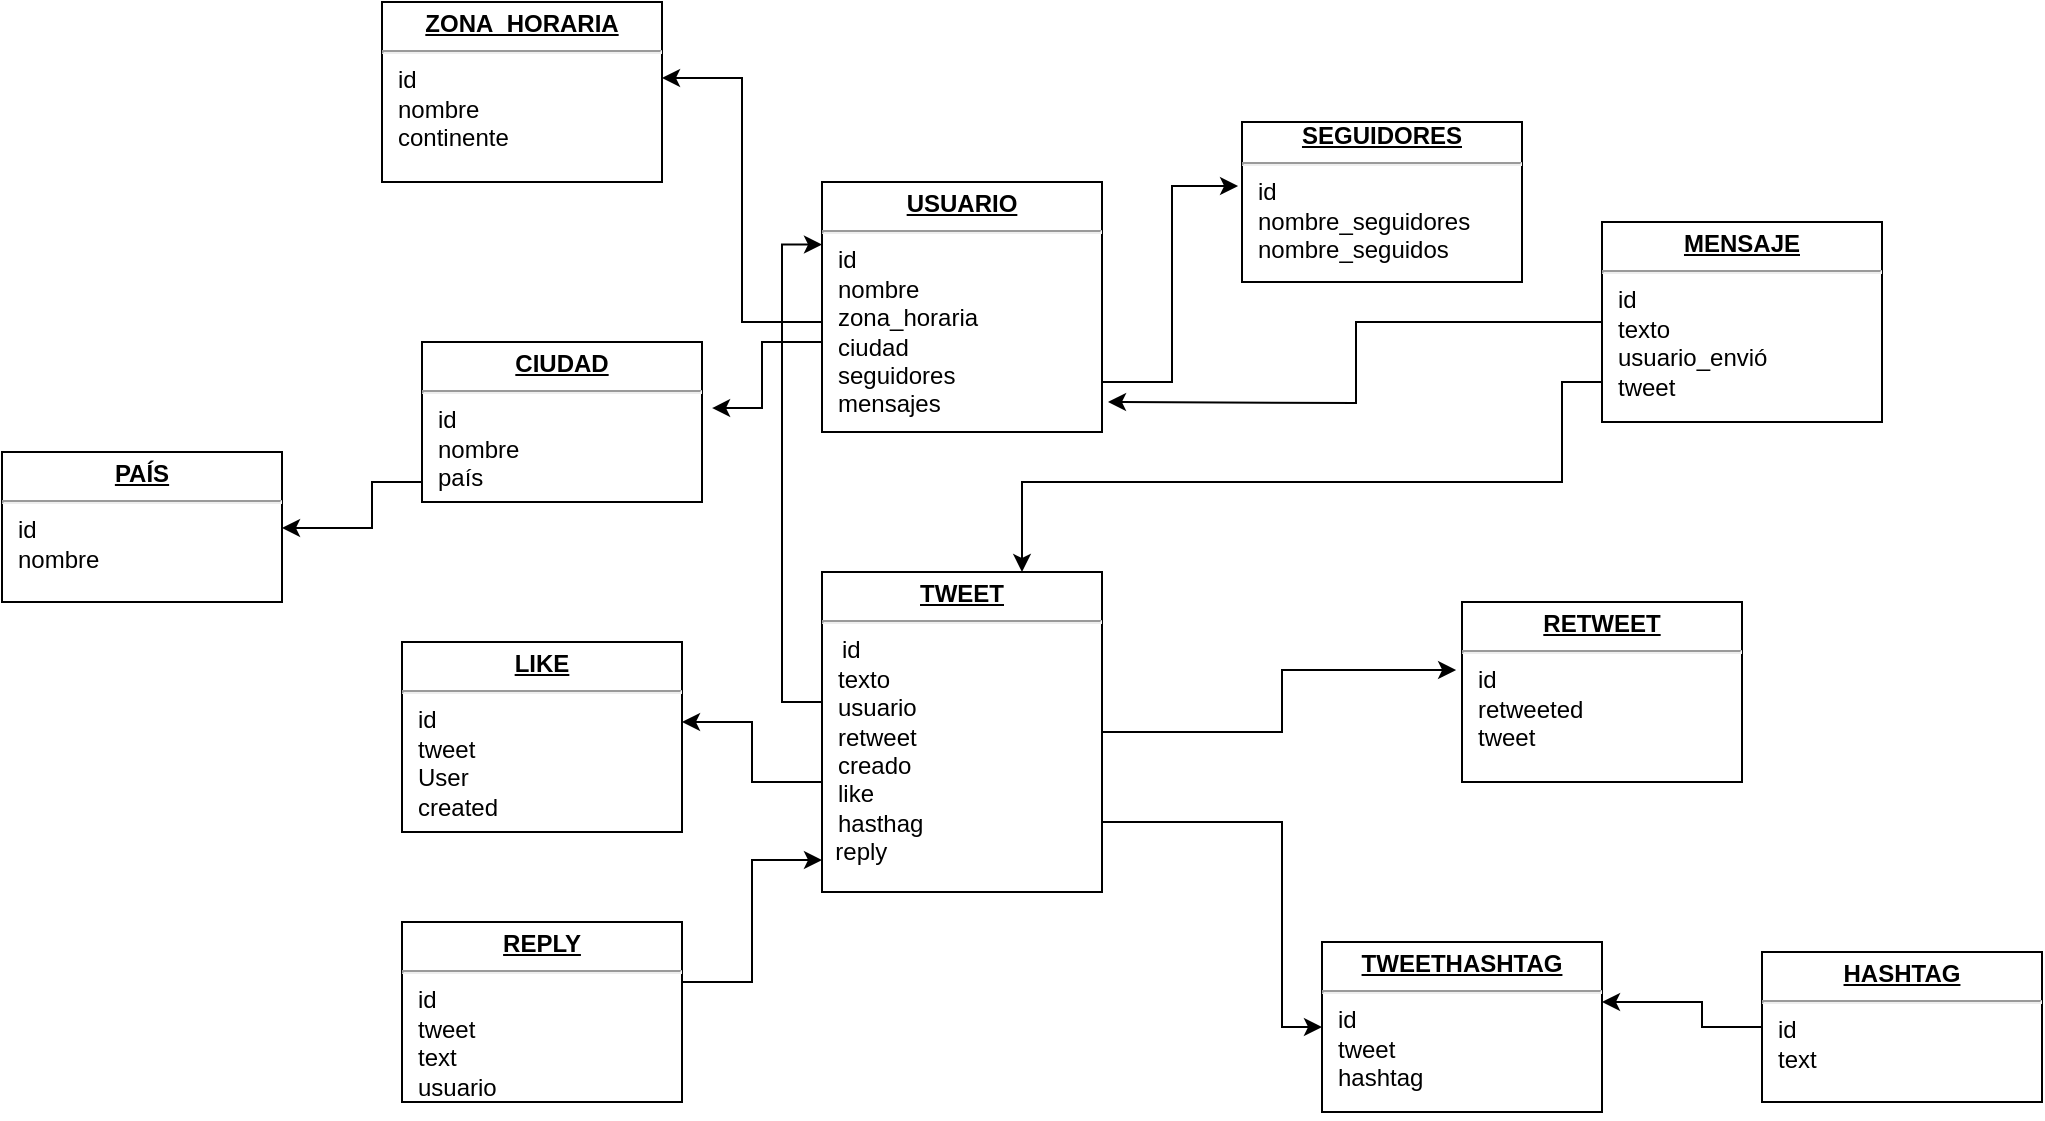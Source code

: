 <mxfile version="14.3.1" type="github">
  <diagram name="Page-1" id="a7904f86-f2b4-8e86-fa97-74104820619b">
    <mxGraphModel dx="1350" dy="804" grid="1" gridSize="10" guides="1" tooltips="1" connect="1" arrows="1" fold="1" page="1" pageScale="1" pageWidth="1100" pageHeight="850" background="#ffffff" math="0" shadow="0">
      <root>
        <mxCell id="0" />
        <mxCell id="1" parent="0" />
        <mxCell id="24794b860abc3c2d-16" value="&lt;p style=&quot;margin: 0px ; margin-top: 4px ; text-align: center ; text-decoration: underline&quot;&gt;&lt;b&gt;TWEETHASHTAG&lt;/b&gt;&lt;br&gt;&lt;/p&gt;&lt;hr&gt;&lt;p style=&quot;margin: 0px ; margin-left: 8px&quot;&gt;id&lt;/p&gt;&lt;p style=&quot;margin: 0px ; margin-left: 8px&quot;&gt;tweet&lt;br&gt;hashtag&lt;br&gt;&lt;/p&gt;&lt;p style=&quot;margin: 0px ; margin-left: 8px&quot;&gt;&lt;br&gt;&lt;/p&gt;&lt;p style=&quot;margin: 0px ; margin-left: 8px&quot;&gt;&lt;br&gt;&lt;/p&gt;&lt;p style=&quot;margin: 0px ; margin-left: 8px&quot;&gt;&lt;br&gt;&lt;/p&gt;" style="verticalAlign=top;align=left;overflow=fill;fontSize=12;fontFamily=Helvetica;html=1;rounded=0;shadow=0;comic=0;labelBackgroundColor=none;strokeWidth=1" parent="1" vertex="1">
          <mxGeometry x="720" y="590" width="140" height="85" as="geometry" />
        </mxCell>
        <mxCell id="24794b860abc3c2d-17" value="&lt;p style=&quot;margin: 0px ; margin-top: 4px ; text-align: center ; text-decoration: underline&quot;&gt;&lt;b&gt;PAÍS&lt;/b&gt;&lt;br&gt;&lt;/p&gt;&lt;hr&gt;&lt;p style=&quot;margin: 0px ; margin-left: 8px&quot;&gt;id&lt;br&gt;nombre&lt;/p&gt;&lt;p style=&quot;margin: 0px ; margin-left: 8px&quot;&gt;&lt;br&gt;&lt;/p&gt;&lt;br&gt;&lt;p style=&quot;margin: 0px ; margin-left: 8px&quot;&gt;&lt;br&gt;&lt;/p&gt;&lt;p style=&quot;margin: 0px ; margin-left: 8px&quot;&gt;&lt;br&gt;&lt;/p&gt;&lt;p style=&quot;margin: 0px ; margin-left: 8px&quot;&gt;&lt;br&gt;&lt;/p&gt;&lt;p style=&quot;margin: 0px ; margin-left: 8px&quot;&gt;&lt;br&gt;&lt;/p&gt;" style="verticalAlign=top;align=left;overflow=fill;fontSize=12;fontFamily=Helvetica;html=1;rounded=0;shadow=0;comic=0;labelBackgroundColor=none;strokeWidth=1" parent="1" vertex="1">
          <mxGeometry x="60" y="345" width="140" height="75" as="geometry" />
        </mxCell>
        <mxCell id="w-XHPQ8QiNIosOKab4ZU-14" style="edgeStyle=orthogonalEdgeStyle;rounded=0;orthogonalLoop=1;jettySize=auto;html=1;entryX=0;entryY=0.5;entryDx=0;entryDy=0;" edge="1" parent="1" source="24794b860abc3c2d-18" target="24794b860abc3c2d-16">
          <mxGeometry relative="1" as="geometry">
            <Array as="points">
              <mxPoint x="700" y="530" />
            </Array>
          </mxGeometry>
        </mxCell>
        <mxCell id="w-XHPQ8QiNIosOKab4ZU-20" style="edgeStyle=orthogonalEdgeStyle;rounded=0;orthogonalLoop=1;jettySize=auto;html=1;entryX=-0.021;entryY=0.378;entryDx=0;entryDy=0;entryPerimeter=0;" edge="1" parent="1" source="24794b860abc3c2d-18" target="24794b860abc3c2d-27">
          <mxGeometry relative="1" as="geometry">
            <Array as="points">
              <mxPoint x="700" y="485" />
              <mxPoint x="700" y="454" />
            </Array>
          </mxGeometry>
        </mxCell>
        <mxCell id="w-XHPQ8QiNIosOKab4ZU-29" style="edgeStyle=orthogonalEdgeStyle;rounded=0;orthogonalLoop=1;jettySize=auto;html=1;entryX=1;entryY=0.421;entryDx=0;entryDy=0;entryPerimeter=0;" edge="1" parent="1" source="24794b860abc3c2d-18" target="24794b860abc3c2d-24">
          <mxGeometry relative="1" as="geometry">
            <Array as="points">
              <mxPoint x="435" y="510" />
              <mxPoint x="435" y="480" />
            </Array>
          </mxGeometry>
        </mxCell>
        <mxCell id="w-XHPQ8QiNIosOKab4ZU-32" style="edgeStyle=orthogonalEdgeStyle;rounded=0;orthogonalLoop=1;jettySize=auto;html=1;entryX=0;entryY=0.25;entryDx=0;entryDy=0;" edge="1" parent="1" source="24794b860abc3c2d-18" target="24794b860abc3c2d-23">
          <mxGeometry relative="1" as="geometry">
            <Array as="points">
              <mxPoint x="450" y="470" />
              <mxPoint x="450" y="241" />
            </Array>
          </mxGeometry>
        </mxCell>
        <mxCell id="24794b860abc3c2d-18" value="&lt;p style=&quot;margin: 0px ; margin-top: 4px ; text-align: center ; text-decoration: underline&quot;&gt;&lt;b&gt;TWEET&lt;/b&gt;&lt;br&gt;&lt;/p&gt;&lt;hr&gt;&amp;nbsp;&amp;nbsp; id&lt;br&gt;&lt;p style=&quot;margin: 0px ; margin-left: 8px&quot;&gt;texto&lt;br&gt;usuario&lt;br&gt;&lt;/p&gt;&lt;p style=&quot;margin: 0px ; margin-left: 8px&quot;&gt;retweet&lt;br&gt;&lt;/p&gt;&lt;p style=&quot;margin: 0px ; margin-left: 8px&quot;&gt;creado&lt;br&gt;&lt;/p&gt;&lt;p style=&quot;margin: 0px ; margin-left: 8px&quot;&gt;like&lt;br&gt;&lt;/p&gt;&lt;p style=&quot;margin: 0px ; margin-left: 8px&quot;&gt;hasthag&lt;br&gt;&lt;/p&gt;&amp;nbsp; reply&lt;br&gt;&lt;p style=&quot;margin: 0px ; margin-left: 8px&quot;&gt;&lt;br&gt;&lt;/p&gt;&lt;p style=&quot;margin: 0px ; margin-left: 8px&quot;&gt;&lt;br&gt;&lt;/p&gt;&lt;p style=&quot;margin: 0px ; margin-left: 8px&quot;&gt;&lt;br&gt;&lt;/p&gt;" style="verticalAlign=top;align=left;overflow=fill;fontSize=12;fontFamily=Helvetica;html=1;rounded=0;shadow=0;comic=0;labelBackgroundColor=none;strokeWidth=1" parent="1" vertex="1">
          <mxGeometry x="470" y="405" width="140" height="160" as="geometry" />
        </mxCell>
        <mxCell id="24794b860abc3c2d-20" value="&lt;p style=&quot;margin: 0px ; margin-top: 4px ; text-align: center ; text-decoration: underline&quot;&gt;&lt;b&gt;ZONA_HORARIA&lt;/b&gt;&lt;/p&gt;&lt;hr&gt;&lt;p style=&quot;margin: 0px ; margin-left: 8px&quot;&gt;id&lt;br&gt;nombre&lt;br&gt;continente&lt;/p&gt;" style="verticalAlign=top;align=left;overflow=fill;fontSize=12;fontFamily=Helvetica;html=1;rounded=0;shadow=0;comic=0;labelBackgroundColor=none;strokeWidth=1" parent="1" vertex="1">
          <mxGeometry x="250" y="120" width="140" height="90" as="geometry" />
        </mxCell>
        <mxCell id="w-XHPQ8QiNIosOKab4ZU-31" style="edgeStyle=orthogonalEdgeStyle;rounded=0;orthogonalLoop=1;jettySize=auto;html=1;entryX=0;entryY=0.9;entryDx=0;entryDy=0;entryPerimeter=0;" edge="1" parent="1" source="24794b860abc3c2d-21" target="24794b860abc3c2d-18">
          <mxGeometry relative="1" as="geometry">
            <Array as="points">
              <mxPoint x="435" y="610" />
              <mxPoint x="435" y="549" />
            </Array>
          </mxGeometry>
        </mxCell>
        <mxCell id="24794b860abc3c2d-21" value="&lt;p style=&quot;margin: 0px ; margin-top: 4px ; text-align: center ; text-decoration: underline&quot;&gt;&lt;b&gt;REPLY&lt;/b&gt;&lt;/p&gt;&lt;hr&gt;&lt;p style=&quot;margin: 0px ; margin-left: 8px&quot;&gt;id&lt;br&gt;tweet&lt;br&gt;text&lt;br&gt;&lt;/p&gt;&lt;p style=&quot;margin: 0px ; margin-left: 8px&quot;&gt;usuario&lt;br&gt;&lt;/p&gt;&lt;br&gt;&lt;p style=&quot;margin: 0px ; margin-left: 8px&quot;&gt;&lt;br&gt;&lt;/p&gt;&lt;p style=&quot;margin: 0px ; margin-left: 8px&quot;&gt;&lt;br&gt;&lt;/p&gt;" style="verticalAlign=top;align=left;overflow=fill;fontSize=12;fontFamily=Helvetica;html=1;rounded=0;shadow=0;comic=0;labelBackgroundColor=none;strokeWidth=1" parent="1" vertex="1">
          <mxGeometry x="260" y="580" width="140" height="90" as="geometry" />
        </mxCell>
        <mxCell id="w-XHPQ8QiNIosOKab4ZU-10" style="edgeStyle=orthogonalEdgeStyle;rounded=0;orthogonalLoop=1;jettySize=auto;html=1;entryX=-0.014;entryY=0.4;entryDx=0;entryDy=0;entryPerimeter=0;" edge="1" parent="1" source="24794b860abc3c2d-23" target="24794b860abc3c2d-25">
          <mxGeometry relative="1" as="geometry">
            <Array as="points">
              <mxPoint x="645" y="310" />
              <mxPoint x="645" y="212" />
            </Array>
          </mxGeometry>
        </mxCell>
        <mxCell id="w-XHPQ8QiNIosOKab4ZU-24" style="edgeStyle=orthogonalEdgeStyle;rounded=0;orthogonalLoop=1;jettySize=auto;html=1;entryX=1;entryY=0.422;entryDx=0;entryDy=0;entryPerimeter=0;" edge="1" parent="1" source="24794b860abc3c2d-23" target="24794b860abc3c2d-20">
          <mxGeometry relative="1" as="geometry">
            <Array as="points">
              <mxPoint x="430" y="280" />
              <mxPoint x="430" y="158" />
            </Array>
          </mxGeometry>
        </mxCell>
        <mxCell id="w-XHPQ8QiNIosOKab4ZU-25" style="edgeStyle=orthogonalEdgeStyle;rounded=0;orthogonalLoop=1;jettySize=auto;html=1;entryX=1.036;entryY=0.413;entryDx=0;entryDy=0;entryPerimeter=0;" edge="1" parent="1" source="24794b860abc3c2d-23" target="24794b860abc3c2d-26">
          <mxGeometry relative="1" as="geometry">
            <Array as="points">
              <mxPoint x="440" y="290" />
              <mxPoint x="440" y="323" />
            </Array>
          </mxGeometry>
        </mxCell>
        <mxCell id="24794b860abc3c2d-23" value="&lt;p style=&quot;margin: 0px ; margin-top: 4px ; text-align: center ; text-decoration: underline&quot;&gt;&lt;b&gt;USUARIO&lt;/b&gt;&lt;br&gt;&lt;/p&gt;&lt;hr&gt;&lt;p style=&quot;margin: 0px ; margin-left: 8px&quot;&gt;id&lt;br&gt;nombre&lt;br&gt;zona_horaria&lt;/p&gt;&lt;p style=&quot;margin: 0px ; margin-left: 8px&quot;&gt;ciudad&lt;br&gt;&lt;/p&gt;&lt;p style=&quot;margin: 0px ; margin-left: 8px&quot;&gt;seguidores&lt;/p&gt;&lt;p style=&quot;margin: 0px ; margin-left: 8px&quot;&gt;mensajes&lt;br&gt;&lt;/p&gt;&lt;p style=&quot;margin: 0px ; margin-left: 8px&quot;&gt;&lt;br&gt;&lt;/p&gt;&lt;p style=&quot;margin: 0px ; margin-left: 8px&quot;&gt;&lt;br&gt;&lt;/p&gt;&lt;p style=&quot;margin: 0px ; margin-left: 8px&quot;&gt;&lt;br&gt;&lt;/p&gt;&lt;p style=&quot;margin: 0px ; margin-left: 8px&quot;&gt;&lt;br&gt;&lt;/p&gt;&lt;p style=&quot;margin: 0px ; margin-left: 8px&quot;&gt;&lt;br&gt;&lt;/p&gt;&lt;p style=&quot;margin: 0px ; margin-left: 8px&quot;&gt;&lt;br&gt;&lt;/p&gt;&lt;p style=&quot;margin: 0px ; margin-left: 8px&quot;&gt;&lt;br&gt;&lt;/p&gt;" style="verticalAlign=top;align=left;overflow=fill;fontSize=12;fontFamily=Helvetica;html=1;rounded=0;shadow=0;comic=0;labelBackgroundColor=none;strokeWidth=1" parent="1" vertex="1">
          <mxGeometry x="470" y="210" width="140" height="125" as="geometry" />
        </mxCell>
        <mxCell id="24794b860abc3c2d-25" value="&lt;div align=&quot;center&quot;&gt;&lt;u&gt;&lt;b&gt;SEGUIDORES&lt;/b&gt;&lt;/u&gt;&lt;/div&gt;&lt;hr&gt;&lt;p style=&quot;margin: 0px ; margin-left: 8px&quot;&gt;id&lt;br&gt;nombre_seguidores&lt;br&gt;nombre_seguidos&lt;/p&gt;" style="verticalAlign=top;align=left;overflow=fill;fontSize=12;fontFamily=Helvetica;html=1;rounded=0;shadow=0;comic=0;labelBackgroundColor=none;strokeWidth=1" parent="1" vertex="1">
          <mxGeometry x="680" y="180" width="140" height="80" as="geometry" />
        </mxCell>
        <mxCell id="w-XHPQ8QiNIosOKab4ZU-26" style="edgeStyle=orthogonalEdgeStyle;rounded=0;orthogonalLoop=1;jettySize=auto;html=1;entryX=1;entryY=0.5;entryDx=0;entryDy=0;" edge="1" parent="1" source="24794b860abc3c2d-26" target="24794b860abc3c2d-17">
          <mxGeometry relative="1" as="geometry">
            <Array as="points">
              <mxPoint x="245" y="360" />
              <mxPoint x="245" y="383" />
              <mxPoint x="200" y="383" />
            </Array>
          </mxGeometry>
        </mxCell>
        <mxCell id="24794b860abc3c2d-26" value="&lt;p style=&quot;margin: 0px ; margin-top: 4px ; text-align: center ; text-decoration: underline&quot;&gt;&lt;b&gt;CIUDAD&lt;/b&gt;&lt;br&gt;&lt;/p&gt;&lt;hr&gt;&lt;p style=&quot;margin: 0px ; margin-left: 8px&quot;&gt;id&lt;br&gt;nombre&lt;br&gt;país&lt;/p&gt;&lt;p style=&quot;margin: 0px ; margin-left: 8px&quot;&gt;&lt;br&gt;&lt;/p&gt;&lt;p style=&quot;margin: 0px ; margin-left: 8px&quot;&gt;&lt;br&gt;&lt;/p&gt;" style="verticalAlign=top;align=left;overflow=fill;fontSize=12;fontFamily=Helvetica;html=1;rounded=0;shadow=0;comic=0;labelBackgroundColor=none;strokeWidth=1" parent="1" vertex="1">
          <mxGeometry x="270" y="290" width="140" height="80" as="geometry" />
        </mxCell>
        <mxCell id="24794b860abc3c2d-27" value="&lt;p style=&quot;margin: 0px ; margin-top: 4px ; text-align: center ; text-decoration: underline&quot;&gt;&lt;b&gt;RETWEET&lt;/b&gt;&lt;/p&gt;&lt;hr&gt;&lt;p style=&quot;margin: 0px ; margin-left: 8px&quot;&gt;id&lt;br&gt;retweeted&lt;br&gt;tweet&lt;/p&gt;" style="verticalAlign=top;align=left;overflow=fill;fontSize=12;fontFamily=Helvetica;html=1;rounded=0;shadow=0;comic=0;labelBackgroundColor=none;strokeWidth=1" parent="1" vertex="1">
          <mxGeometry x="790" y="420" width="140" height="90" as="geometry" />
        </mxCell>
        <mxCell id="w-XHPQ8QiNIosOKab4ZU-15" value="" style="edgeStyle=orthogonalEdgeStyle;rounded=0;orthogonalLoop=1;jettySize=auto;html=1;exitX=0;exitY=0.5;exitDx=0;exitDy=0;" edge="1" parent="1" source="24794b860abc3c2d-28" target="24794b860abc3c2d-16">
          <mxGeometry relative="1" as="geometry">
            <Array as="points">
              <mxPoint x="910" y="633" />
              <mxPoint x="910" y="620" />
            </Array>
          </mxGeometry>
        </mxCell>
        <mxCell id="24794b860abc3c2d-28" value="&lt;p style=&quot;margin: 0px ; margin-top: 4px ; text-align: center ; text-decoration: underline&quot;&gt;&lt;b&gt;HASHTAG&lt;/b&gt;&lt;/p&gt;&lt;hr&gt;&lt;p style=&quot;margin: 0px ; margin-left: 8px&quot;&gt;id&lt;br&gt;text&lt;br&gt;&lt;/p&gt;&lt;p style=&quot;margin: 0px ; margin-left: 8px&quot;&gt;&lt;br&gt;&lt;/p&gt;" style="verticalAlign=top;align=left;overflow=fill;fontSize=12;fontFamily=Helvetica;html=1;rounded=0;shadow=0;comic=0;labelBackgroundColor=none;strokeWidth=1" parent="1" vertex="1">
          <mxGeometry x="940" y="595" width="140" height="75" as="geometry" />
        </mxCell>
        <mxCell id="w-XHPQ8QiNIosOKab4ZU-11" style="edgeStyle=orthogonalEdgeStyle;rounded=0;orthogonalLoop=1;jettySize=auto;html=1;" edge="1" parent="1" source="24794b860abc3c2d-29">
          <mxGeometry relative="1" as="geometry">
            <mxPoint x="613" y="320" as="targetPoint" />
          </mxGeometry>
        </mxCell>
        <mxCell id="w-XHPQ8QiNIosOKab4ZU-12" style="edgeStyle=orthogonalEdgeStyle;rounded=0;orthogonalLoop=1;jettySize=auto;html=1;" edge="1" parent="1" source="24794b860abc3c2d-29" target="24794b860abc3c2d-18">
          <mxGeometry relative="1" as="geometry">
            <Array as="points">
              <mxPoint x="840" y="310" />
              <mxPoint x="840" y="360" />
              <mxPoint x="570" y="360" />
            </Array>
          </mxGeometry>
        </mxCell>
        <mxCell id="24794b860abc3c2d-29" value="&lt;p style=&quot;margin: 0px ; margin-top: 4px ; text-align: center ; text-decoration: underline&quot;&gt;&lt;b&gt;MENSAJE&lt;br&gt;&lt;/b&gt;&lt;/p&gt;&lt;hr&gt;&lt;p style=&quot;margin: 0px ; margin-left: 8px&quot;&gt;id&lt;br&gt;texto&lt;br&gt;usuario_envió&lt;/p&gt;&lt;p style=&quot;margin: 0px ; margin-left: 8px&quot;&gt;tweet&lt;br&gt;&lt;/p&gt;&lt;br&gt;&lt;p style=&quot;margin: 0px ; margin-left: 8px&quot;&gt;&lt;br&gt;&lt;/p&gt;&lt;p style=&quot;margin: 0px ; margin-left: 8px&quot;&gt;&lt;br&gt;&lt;/p&gt;&lt;p style=&quot;margin: 0px ; margin-left: 8px&quot;&gt;&lt;br&gt;&lt;/p&gt;&lt;p style=&quot;margin: 0px ; margin-left: 8px&quot;&gt;&lt;br&gt;&lt;/p&gt;&lt;p style=&quot;margin: 0px ; margin-left: 8px&quot;&gt;&lt;br&gt;&lt;/p&gt;" style="verticalAlign=top;align=left;overflow=fill;fontSize=12;fontFamily=Helvetica;html=1;rounded=0;shadow=0;comic=0;labelBackgroundColor=none;strokeWidth=1" parent="1" vertex="1">
          <mxGeometry x="860" y="230" width="140" height="100" as="geometry" />
        </mxCell>
        <mxCell id="24794b860abc3c2d-24" value="&lt;p style=&quot;margin: 0px ; margin-top: 4px ; text-align: center ; text-decoration: underline&quot;&gt;&lt;b&gt;LIKE&lt;/b&gt;&lt;br&gt;&lt;/p&gt;&lt;hr&gt;&lt;p style=&quot;margin: 0px ; margin-left: 8px&quot;&gt;id&lt;br&gt;tweet&lt;br&gt;User&lt;br&gt;&lt;/p&gt;&lt;p style=&quot;margin: 0px ; margin-left: 8px&quot;&gt;created&lt;br&gt;&lt;/p&gt;&lt;br&gt;&lt;p style=&quot;margin: 0px ; margin-left: 8px&quot;&gt;&lt;br&gt;&lt;/p&gt;&lt;p style=&quot;margin: 0px ; margin-left: 8px&quot;&gt;&lt;br&gt;&lt;/p&gt;&lt;p style=&quot;margin: 0px ; margin-left: 8px&quot;&gt;&lt;br&gt;&lt;/p&gt;" style="verticalAlign=top;align=left;overflow=fill;fontSize=12;fontFamily=Helvetica;html=1;rounded=0;shadow=0;comic=0;labelBackgroundColor=none;strokeWidth=1" parent="1" vertex="1">
          <mxGeometry x="260" y="440" width="140" height="95" as="geometry" />
        </mxCell>
        <mxCell id="w-XHPQ8QiNIosOKab4ZU-21" style="edgeStyle=orthogonalEdgeStyle;rounded=0;orthogonalLoop=1;jettySize=auto;html=1;exitX=0.5;exitY=1;exitDx=0;exitDy=0;" edge="1" parent="1" source="24794b860abc3c2d-28" target="24794b860abc3c2d-28">
          <mxGeometry relative="1" as="geometry" />
        </mxCell>
      </root>
    </mxGraphModel>
  </diagram>
</mxfile>

